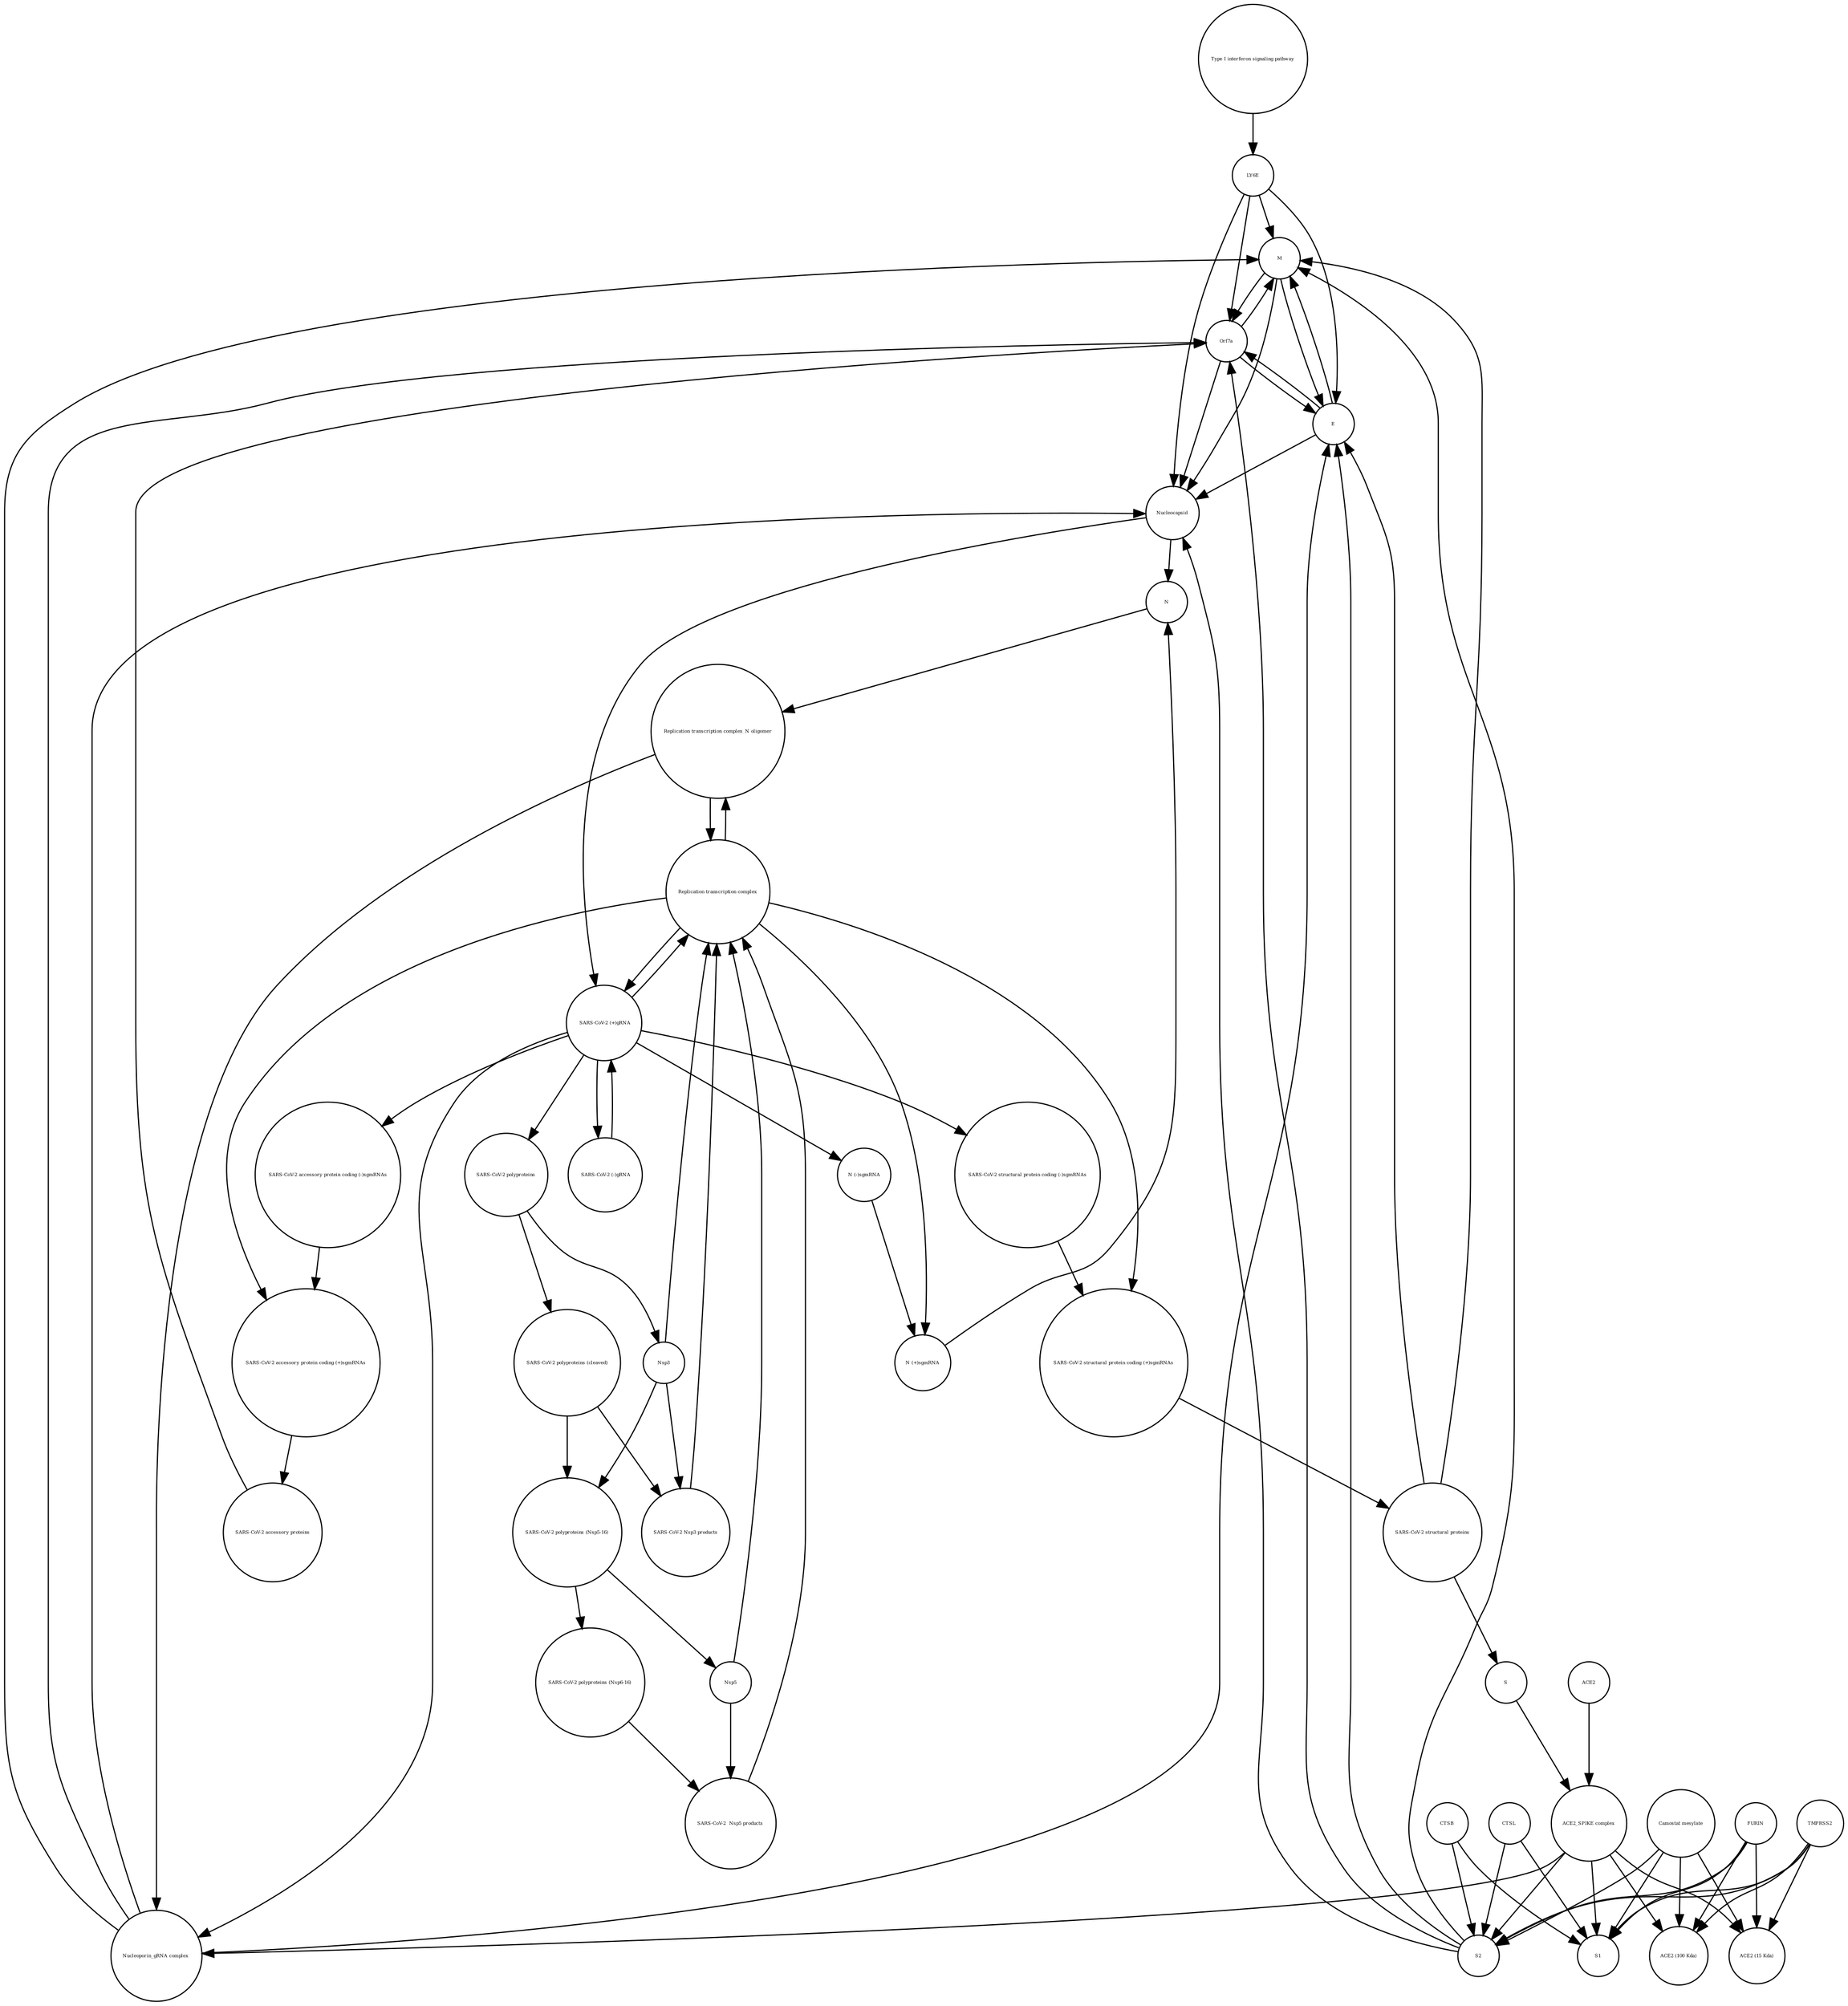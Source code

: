 strict digraph  {
"Type I interferon signaling pathway" [annotation="", bipartite=0, cls=phenotype, fontsize=4, label="Type I interferon signaling pathway", shape=circle];
LY6E [annotation="", bipartite=0, cls=macromolecule, fontsize=4, label=LY6E, shape=circle];
" SARS-CoV-2 (-)gRNA" [annotation="", bipartite=0, cls="nucleic acid feature", fontsize=4, label=" SARS-CoV-2 (-)gRNA", shape=circle];
"Replication transcription complex" [annotation="", bipartite=0, cls=complex, fontsize=4, label="Replication transcription complex", shape=circle];
"SARS-CoV-2 structural proteins" [annotation="", bipartite=0, cls=complex, fontsize=4, label="SARS-CoV-2 structural proteins", shape=circle];
"SARS-CoV-2  Nsp5 products" [annotation="", bipartite=0, cls=complex, fontsize=4, label="SARS-CoV-2  Nsp5 products", shape=circle];
Nsp3 [annotation="", bipartite=0, cls=macromolecule, fontsize=4, label=Nsp3, shape=circle];
S [annotation="", bipartite=0, cls="macromolecule multimer", fontsize=4, label=S, shape=circle];
"SARS-CoV-2 structural protein coding (+)sgmRNAs" [annotation="", bipartite=0, cls=complex, fontsize=4, label="SARS-CoV-2 structural protein coding (+)sgmRNAs", shape=circle];
"SARS-CoV-2 polyproteins" [annotation="", bipartite=0, cls=complex, fontsize=4, label="SARS-CoV-2 polyproteins", shape=circle];
S1 [annotation="", bipartite=0, cls=macromolecule, fontsize=4, label=S1, shape=circle];
"SARS-CoV-2 Nsp3 products" [annotation="", bipartite=0, cls=complex, fontsize=4, label="SARS-CoV-2 Nsp3 products", shape=circle];
"Camostat mesylate" [annotation="urn_miriam_pubchem.compound_2536", bipartite=0, cls="simple chemical", fontsize=4, label="Camostat mesylate", shape=circle];
M [annotation="", bipartite=0, cls=macromolecule, fontsize=4, label=M, shape=circle];
"SARS-CoV-2 accessory protein coding (+)sgmRNAs" [annotation="", bipartite=0, cls=complex, fontsize=4, label="SARS-CoV-2 accessory protein coding (+)sgmRNAs", shape=circle];
"Replication transcription complex_N oligomer" [annotation="", bipartite=0, cls=complex, fontsize=4, label="Replication transcription complex_N oligomer", shape=circle];
"SARS-CoV-2 accessory protein coding (-)sgmRNAs" [annotation="", bipartite=0, cls=complex, fontsize=4, label="SARS-CoV-2 accessory protein coding (-)sgmRNAs", shape=circle];
FURIN [annotation="", bipartite=0, cls=macromolecule, fontsize=4, label=FURIN, shape=circle];
ACE2 [annotation="", bipartite=0, cls=macromolecule, fontsize=4, label=ACE2, shape=circle];
Orf7a [annotation="", bipartite=0, cls=macromolecule, fontsize=4, label=Orf7a, shape=circle];
Nucleocapsid [annotation="", bipartite=0, cls=complex, fontsize=4, label=Nucleocapsid, shape=circle];
Nsp5 [annotation="", bipartite=0, cls=macromolecule, fontsize=4, label=Nsp5, shape=circle];
"SARS-CoV-2 polyproteins (cleaved)" [annotation="", bipartite=0, cls=complex, fontsize=4, label="SARS-CoV-2 polyproteins (cleaved)", shape=circle];
N [annotation="", bipartite=0, cls="macromolecule multimer", fontsize=4, label=N, shape=circle];
"SARS-CoV-2 polyproteins (Nsp6-16)" [annotation="", bipartite=0, cls=complex, fontsize=4, label="SARS-CoV-2 polyproteins (Nsp6-16)", shape=circle];
E [annotation="", bipartite=0, cls=macromolecule, fontsize=4, label=E, shape=circle];
"Nucleoporin_gRNA complex " [annotation="", bipartite=0, cls=complex, fontsize=4, label="Nucleoporin_gRNA complex ", shape=circle];
"N (+)sgmRNA" [annotation="", bipartite=0, cls="nucleic acid feature", fontsize=4, label="N (+)sgmRNA", shape=circle];
"SARS-CoV-2 structural protein coding (-)sgmRNAs" [annotation="", bipartite=0, cls=complex, fontsize=4, label="SARS-CoV-2 structural protein coding (-)sgmRNAs", shape=circle];
S2 [annotation="", bipartite=0, cls=macromolecule, fontsize=4, label=S2, shape=circle];
"ACE2_SPIKE complex" [annotation="", bipartite=0, cls=complex, fontsize=4, label="ACE2_SPIKE complex", shape=circle];
"SARS-CoV-2 accessory proteins" [annotation="", bipartite=0, cls=complex, fontsize=4, label="SARS-CoV-2 accessory proteins", shape=circle];
TMPRSS2 [annotation="", bipartite=0, cls=macromolecule, fontsize=4, label=TMPRSS2, shape=circle];
CTSL [annotation="", bipartite=0, cls=macromolecule, fontsize=4, label=CTSL, shape=circle];
"SARS-CoV-2 polyproteins (Nsp5-16)" [annotation="", bipartite=0, cls=complex, fontsize=4, label="SARS-CoV-2 polyproteins (Nsp5-16)", shape=circle];
" SARS-CoV-2 (+)gRNA" [annotation="", bipartite=0, cls="nucleic acid feature", fontsize=4, label=" SARS-CoV-2 (+)gRNA", shape=circle];
"ACE2 (100 Kda)" [annotation="", bipartite=0, cls=macromolecule, fontsize=4, label="ACE2 (100 Kda)", shape=circle];
CTSB [annotation="", bipartite=0, cls=macromolecule, fontsize=4, label=CTSB, shape=circle];
"N (-)sgmRNA" [annotation="", bipartite=0, cls="nucleic acid feature", fontsize=4, label="N (-)sgmRNA", shape=circle];
"ACE2 (15 Kda)" [annotation="", bipartite=0, cls=macromolecule, fontsize=4, label="ACE2 (15 Kda)", shape=circle];
"Type I interferon signaling pathway" -> LY6E  [annotation="", interaction_type=stimulation];
LY6E -> E  [annotation="urn_miriam_doi_10.1101%2F2020.03.05.979260|urn_miriam_doi_10.1101%2F2020.04.02.021469", interaction_type=inhibition];
LY6E -> M  [annotation="urn_miriam_doi_10.1101%2F2020.03.05.979260|urn_miriam_doi_10.1101%2F2020.04.02.021469", interaction_type=inhibition];
LY6E -> Nucleocapsid  [annotation="urn_miriam_doi_10.1101%2F2020.03.05.979260|urn_miriam_doi_10.1101%2F2020.04.02.021469", interaction_type=inhibition];
LY6E -> Orf7a  [annotation="urn_miriam_doi_10.1101%2F2020.03.05.979260|urn_miriam_doi_10.1101%2F2020.04.02.021469", interaction_type=inhibition];
" SARS-CoV-2 (-)gRNA" -> " SARS-CoV-2 (+)gRNA"  [annotation="", interaction_type=production];
"Replication transcription complex" -> "SARS-CoV-2 structural protein coding (+)sgmRNAs"  [annotation="", interaction_type="necessary stimulation"];
"Replication transcription complex" -> "SARS-CoV-2 accessory protein coding (+)sgmRNAs"  [annotation="", interaction_type="necessary stimulation"];
"Replication transcription complex" -> "N (+)sgmRNA"  [annotation="", interaction_type="necessary stimulation"];
"Replication transcription complex" -> "Replication transcription complex_N oligomer"  [annotation="", interaction_type=production];
"Replication transcription complex" -> " SARS-CoV-2 (+)gRNA"  [annotation="", interaction_type="necessary stimulation"];
"SARS-CoV-2 structural proteins" -> S  [annotation="", interaction_type=production];
"SARS-CoV-2 structural proteins" -> E  [annotation="", interaction_type=production];
"SARS-CoV-2 structural proteins" -> M  [annotation="", interaction_type=production];
"SARS-CoV-2  Nsp5 products" -> "Replication transcription complex"  [annotation="", interaction_type=production];
Nsp3 -> "SARS-CoV-2 Nsp3 products"  [annotation="", interaction_type=catalysis];
Nsp3 -> "SARS-CoV-2 polyproteins (Nsp5-16)"  [annotation="", interaction_type=catalysis];
Nsp3 -> "Replication transcription complex"  [annotation="", interaction_type=production];
S -> "ACE2_SPIKE complex"  [annotation="", interaction_type=production];
"SARS-CoV-2 structural protein coding (+)sgmRNAs" -> "SARS-CoV-2 structural proteins"  [annotation="", interaction_type=production];
"SARS-CoV-2 polyproteins" -> Nsp3  [annotation=urn_miriam_pubmed_31226023, interaction_type=catalysis];
"SARS-CoV-2 polyproteins" -> "SARS-CoV-2 polyproteins (cleaved)"  [annotation=urn_miriam_pubmed_31226023, interaction_type=catalysis];
"SARS-CoV-2 Nsp3 products" -> "Replication transcription complex"  [annotation="", interaction_type=production];
"Camostat mesylate" -> S1  [annotation="", interaction_type=inhibition];
"Camostat mesylate" -> "ACE2 (100 Kda)"  [annotation="", interaction_type=inhibition];
"Camostat mesylate" -> "ACE2 (15 Kda)"  [annotation="", interaction_type=inhibition];
"Camostat mesylate" -> S2  [annotation="", interaction_type=inhibition];
M -> E  [annotation="", interaction_type=production];
M -> Nucleocapsid  [annotation="", interaction_type=production];
M -> Orf7a  [annotation="", interaction_type=production];
"SARS-CoV-2 accessory protein coding (+)sgmRNAs" -> "SARS-CoV-2 accessory proteins"  [annotation="", interaction_type=production];
"Replication transcription complex_N oligomer" -> "Replication transcription complex"  [annotation="", interaction_type=production];
"Replication transcription complex_N oligomer" -> "Nucleoporin_gRNA complex "  [annotation="", interaction_type=production];
"SARS-CoV-2 accessory protein coding (-)sgmRNAs" -> "SARS-CoV-2 accessory protein coding (+)sgmRNAs"  [annotation="", interaction_type=production];
FURIN -> S1  [annotation="", interaction_type=catalysis];
FURIN -> "ACE2 (100 Kda)"  [annotation="", interaction_type=catalysis];
FURIN -> "ACE2 (15 Kda)"  [annotation="", interaction_type=catalysis];
FURIN -> S2  [annotation="", interaction_type=catalysis];
ACE2 -> "ACE2_SPIKE complex"  [annotation="", interaction_type=production];
Orf7a -> E  [annotation="", interaction_type=production];
Orf7a -> M  [annotation="", interaction_type=production];
Orf7a -> Nucleocapsid  [annotation="", interaction_type=production];
Nucleocapsid -> " SARS-CoV-2 (+)gRNA"  [annotation="", interaction_type=production];
Nucleocapsid -> N  [annotation="", interaction_type=production];
Nsp5 -> "Replication transcription complex"  [annotation="", interaction_type=production];
Nsp5 -> "SARS-CoV-2  Nsp5 products"  [annotation="", interaction_type=catalysis];
"SARS-CoV-2 polyproteins (cleaved)" -> "SARS-CoV-2 Nsp3 products"  [annotation="", interaction_type=production];
"SARS-CoV-2 polyproteins (cleaved)" -> "SARS-CoV-2 polyproteins (Nsp5-16)"  [annotation="", interaction_type=production];
N -> "Replication transcription complex_N oligomer"  [annotation="", interaction_type=production];
"SARS-CoV-2 polyproteins (Nsp6-16)" -> "SARS-CoV-2  Nsp5 products"  [annotation="", interaction_type=production];
E -> M  [annotation="", interaction_type=production];
E -> Nucleocapsid  [annotation="", interaction_type=production];
E -> Orf7a  [annotation="", interaction_type=production];
"Nucleoporin_gRNA complex " -> E  [annotation="", interaction_type=production];
"Nucleoporin_gRNA complex " -> M  [annotation="", interaction_type=production];
"Nucleoporin_gRNA complex " -> Nucleocapsid  [annotation="", interaction_type=production];
"Nucleoporin_gRNA complex " -> Orf7a  [annotation="", interaction_type=production];
"N (+)sgmRNA" -> N  [annotation="", interaction_type=production];
"SARS-CoV-2 structural protein coding (-)sgmRNAs" -> "SARS-CoV-2 structural protein coding (+)sgmRNAs"  [annotation="", interaction_type=production];
S2 -> E  [annotation="urn_miriam_doi_10.1101%2F2020.03.05.979260|urn_miriam_doi_10.1101%2F2020.04.02.021469", interaction_type=stimulation];
S2 -> M  [annotation="urn_miriam_doi_10.1101%2F2020.03.05.979260|urn_miriam_doi_10.1101%2F2020.04.02.021469", interaction_type=stimulation];
S2 -> Nucleocapsid  [annotation="urn_miriam_doi_10.1101%2F2020.03.05.979260|urn_miriam_doi_10.1101%2F2020.04.02.021469", interaction_type=stimulation];
S2 -> Orf7a  [annotation="urn_miriam_doi_10.1101%2F2020.03.05.979260|urn_miriam_doi_10.1101%2F2020.04.02.021469", interaction_type=stimulation];
"ACE2_SPIKE complex" -> "Nucleoporin_gRNA complex "  [annotation="urn_miriam_pubmed_32142651|urn_miriam_pubmed_32094589", interaction_type=stimulation];
"ACE2_SPIKE complex" -> S1  [annotation="", interaction_type=production];
"ACE2_SPIKE complex" -> S2  [annotation="", interaction_type=production];
"ACE2_SPIKE complex" -> "ACE2 (100 Kda)"  [annotation="", interaction_type=production];
"ACE2_SPIKE complex" -> "ACE2 (15 Kda)"  [annotation="", interaction_type=production];
"SARS-CoV-2 accessory proteins" -> Orf7a  [annotation="", interaction_type=production];
TMPRSS2 -> S1  [annotation="", interaction_type=catalysis];
TMPRSS2 -> "ACE2 (100 Kda)"  [annotation="", interaction_type=catalysis];
TMPRSS2 -> "ACE2 (15 Kda)"  [annotation="", interaction_type=catalysis];
TMPRSS2 -> S2  [annotation="", interaction_type=catalysis];
CTSL -> S1  [annotation=urn_miriam_pubmed_32142651, interaction_type=catalysis];
CTSL -> S2  [annotation=urn_miriam_pubmed_32142651, interaction_type=catalysis];
"SARS-CoV-2 polyproteins (Nsp5-16)" -> "SARS-CoV-2 polyproteins (Nsp6-16)"  [annotation="", interaction_type=catalysis];
"SARS-CoV-2 polyproteins (Nsp5-16)" -> Nsp5  [annotation="", interaction_type=catalysis];
" SARS-CoV-2 (+)gRNA" -> "Replication transcription complex"  [annotation="", interaction_type=production];
" SARS-CoV-2 (+)gRNA" -> "Nucleoporin_gRNA complex "  [annotation="", interaction_type=production];
" SARS-CoV-2 (+)gRNA" -> "SARS-CoV-2 structural protein coding (-)sgmRNAs"  [annotation="", interaction_type=production];
" SARS-CoV-2 (+)gRNA" -> "SARS-CoV-2 accessory protein coding (-)sgmRNAs"  [annotation="", interaction_type=production];
" SARS-CoV-2 (+)gRNA" -> "SARS-CoV-2 polyproteins"  [annotation="", interaction_type=production];
" SARS-CoV-2 (+)gRNA" -> " SARS-CoV-2 (-)gRNA"  [annotation="", interaction_type=production];
" SARS-CoV-2 (+)gRNA" -> "N (-)sgmRNA"  [annotation="", interaction_type=production];
CTSB -> S1  [annotation=urn_miriam_pubmed_32142651, interaction_type=catalysis];
CTSB -> S2  [annotation=urn_miriam_pubmed_32142651, interaction_type=catalysis];
"N (-)sgmRNA" -> "N (+)sgmRNA"  [annotation="", interaction_type=production];
}
